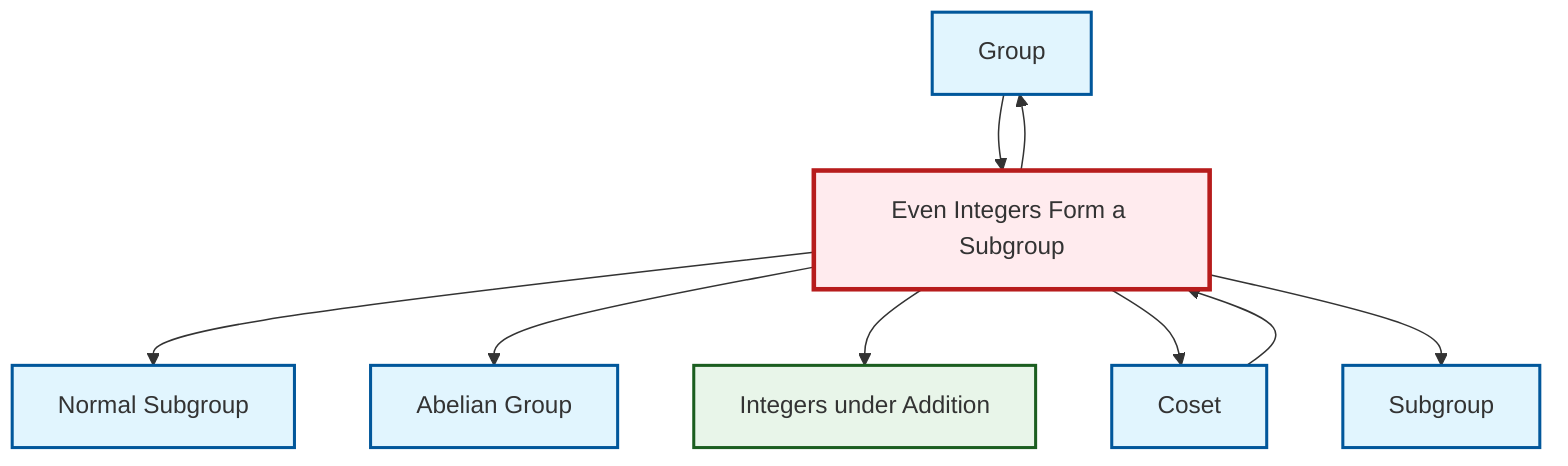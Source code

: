 graph TD
    classDef definition fill:#e1f5fe,stroke:#01579b,stroke-width:2px
    classDef theorem fill:#f3e5f5,stroke:#4a148c,stroke-width:2px
    classDef axiom fill:#fff3e0,stroke:#e65100,stroke-width:2px
    classDef example fill:#e8f5e9,stroke:#1b5e20,stroke-width:2px
    classDef current fill:#ffebee,stroke:#b71c1c,stroke-width:3px
    def-abelian-group["Abelian Group"]:::definition
    def-group["Group"]:::definition
    def-normal-subgroup["Normal Subgroup"]:::definition
    def-subgroup["Subgroup"]:::definition
    ex-integers-addition["Integers under Addition"]:::example
    def-coset["Coset"]:::definition
    ex-even-integers-subgroup["Even Integers Form a Subgroup"]:::example
    ex-even-integers-subgroup --> def-normal-subgroup
    def-coset --> ex-even-integers-subgroup
    ex-even-integers-subgroup --> def-abelian-group
    ex-even-integers-subgroup --> def-group
    def-group --> ex-even-integers-subgroup
    ex-even-integers-subgroup --> ex-integers-addition
    ex-even-integers-subgroup --> def-coset
    ex-even-integers-subgroup --> def-subgroup
    class ex-even-integers-subgroup current